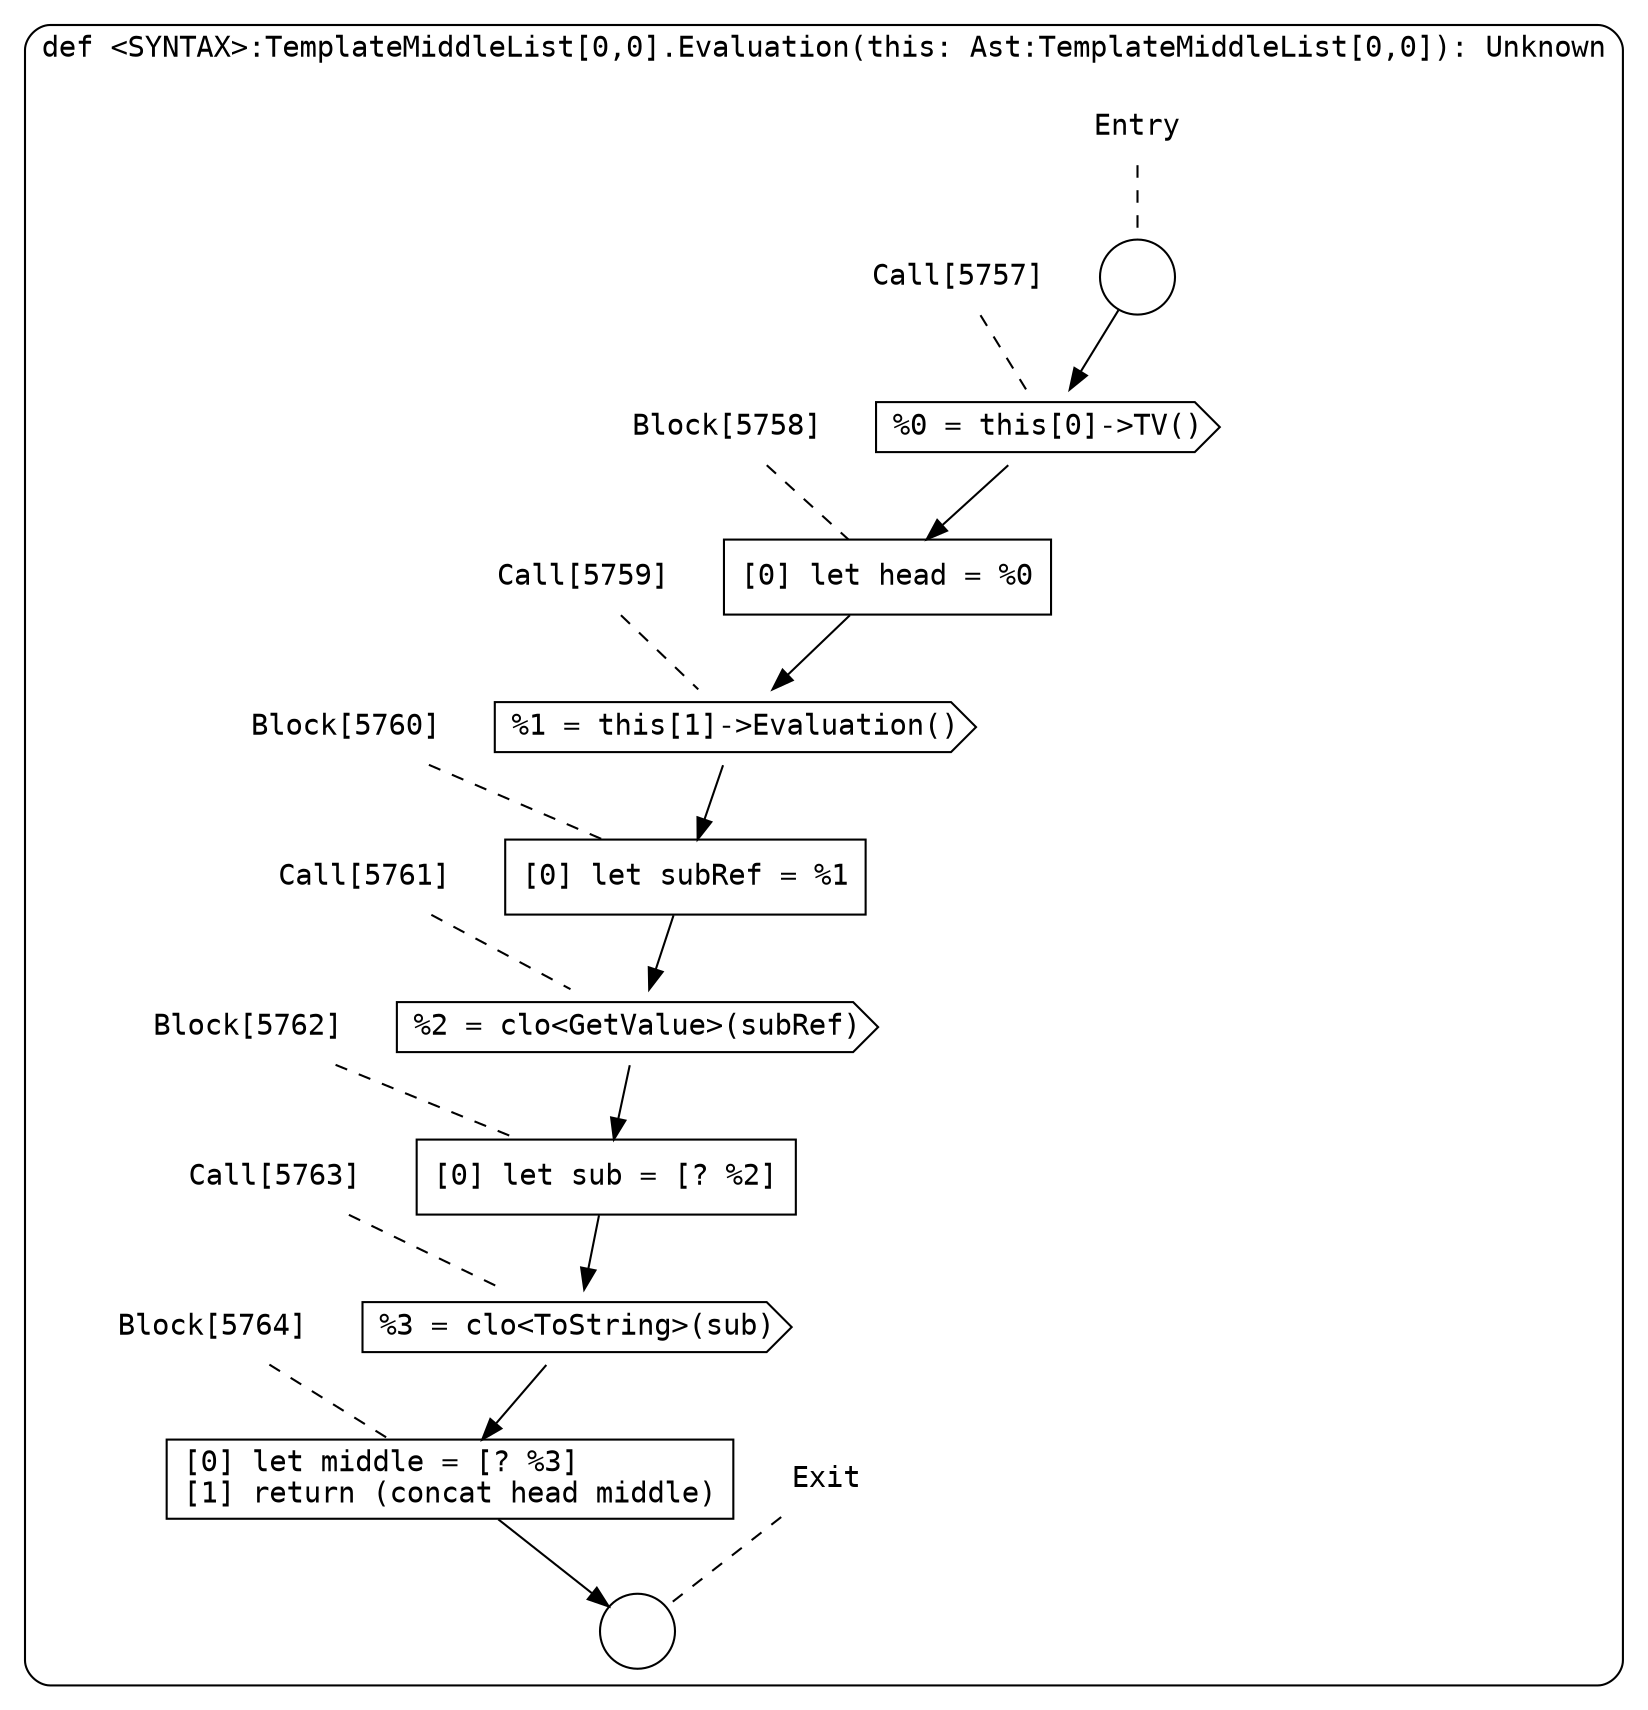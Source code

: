 digraph {
  graph [fontname = "Consolas"]
  node [fontname = "Consolas"]
  edge [fontname = "Consolas"]
  subgraph cluster1254 {
    label = "def <SYNTAX>:TemplateMiddleList[0,0].Evaluation(this: Ast:TemplateMiddleList[0,0]): Unknown"
    style = rounded
    cluster1254_entry_name [shape=none, label=<<font color="black">Entry</font>>]
    cluster1254_entry_name -> cluster1254_entry [arrowhead=none, color="black", style=dashed]
    cluster1254_entry [shape=circle label=" " color="black" fillcolor="white" style=filled]
    cluster1254_entry -> node5757 [color="black"]
    cluster1254_exit_name [shape=none, label=<<font color="black">Exit</font>>]
    cluster1254_exit_name -> cluster1254_exit [arrowhead=none, color="black", style=dashed]
    cluster1254_exit [shape=circle label=" " color="black" fillcolor="white" style=filled]
    node5757_name [shape=none, label=<<font color="black">Call[5757]</font>>]
    node5757_name -> node5757 [arrowhead=none, color="black", style=dashed]
    node5757 [shape=cds, label=<<font color="black">%0 = this[0]-&gt;TV()</font>> color="black" fillcolor="white", style=filled]
    node5757 -> node5758 [color="black"]
    node5758_name [shape=none, label=<<font color="black">Block[5758]</font>>]
    node5758_name -> node5758 [arrowhead=none, color="black", style=dashed]
    node5758 [shape=box, label=<<font color="black">[0] let head = %0<BR ALIGN="LEFT"/></font>> color="black" fillcolor="white", style=filled]
    node5758 -> node5759 [color="black"]
    node5759_name [shape=none, label=<<font color="black">Call[5759]</font>>]
    node5759_name -> node5759 [arrowhead=none, color="black", style=dashed]
    node5759 [shape=cds, label=<<font color="black">%1 = this[1]-&gt;Evaluation()</font>> color="black" fillcolor="white", style=filled]
    node5759 -> node5760 [color="black"]
    node5760_name [shape=none, label=<<font color="black">Block[5760]</font>>]
    node5760_name -> node5760 [arrowhead=none, color="black", style=dashed]
    node5760 [shape=box, label=<<font color="black">[0] let subRef = %1<BR ALIGN="LEFT"/></font>> color="black" fillcolor="white", style=filled]
    node5760 -> node5761 [color="black"]
    node5761_name [shape=none, label=<<font color="black">Call[5761]</font>>]
    node5761_name -> node5761 [arrowhead=none, color="black", style=dashed]
    node5761 [shape=cds, label=<<font color="black">%2 = clo&lt;GetValue&gt;(subRef)</font>> color="black" fillcolor="white", style=filled]
    node5761 -> node5762 [color="black"]
    node5762_name [shape=none, label=<<font color="black">Block[5762]</font>>]
    node5762_name -> node5762 [arrowhead=none, color="black", style=dashed]
    node5762 [shape=box, label=<<font color="black">[0] let sub = [? %2]<BR ALIGN="LEFT"/></font>> color="black" fillcolor="white", style=filled]
    node5762 -> node5763 [color="black"]
    node5763_name [shape=none, label=<<font color="black">Call[5763]</font>>]
    node5763_name -> node5763 [arrowhead=none, color="black", style=dashed]
    node5763 [shape=cds, label=<<font color="black">%3 = clo&lt;ToString&gt;(sub)</font>> color="black" fillcolor="white", style=filled]
    node5763 -> node5764 [color="black"]
    node5764_name [shape=none, label=<<font color="black">Block[5764]</font>>]
    node5764_name -> node5764 [arrowhead=none, color="black", style=dashed]
    node5764 [shape=box, label=<<font color="black">[0] let middle = [? %3]<BR ALIGN="LEFT"/>[1] return (concat head middle)<BR ALIGN="LEFT"/></font>> color="black" fillcolor="white", style=filled]
    node5764 -> cluster1254_exit [color="black"]
  }
}